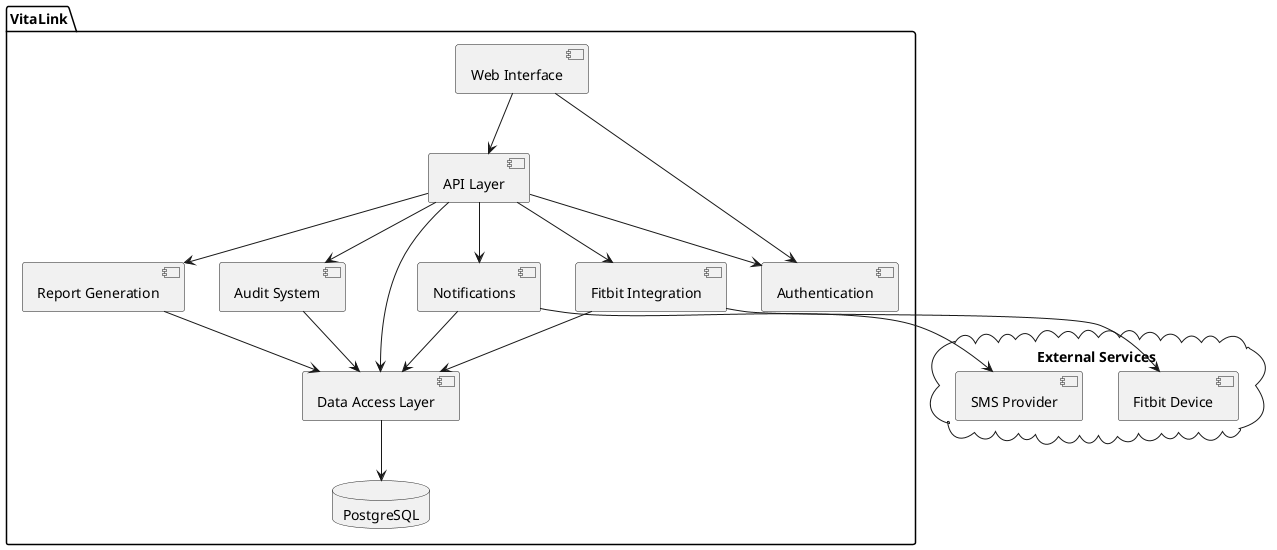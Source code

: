 @startuml "Diagramma dei Componenti VitaLink"
' Diagramma dei Componenti
package "VitaLink" {
  [Web Interface] as UI
  [API Layer] as API
  [Authentication] as Auth
  [Data Access Layer] as DAL
  [Report Generation] as Report
  [Notifications] as Notif
  [Audit System] as Audit
  [Fitbit Integration] as Fitbit
  
  database "PostgreSQL" as DB
  
  UI --> Auth
  UI --> API
  API --> Auth
  API --> DAL
  API --> Report
  API --> Notif
  API --> Audit
  API --> Fitbit
  DAL --> DB
  Audit --> DAL
  Report --> DAL
  Notif --> DAL
  Fitbit --> DAL
}

cloud "External Services" {
  [SMS Provider] as SMS
  [Fitbit Device] as Device
}

Notif --> SMS
Fitbit --> Device
@enduml